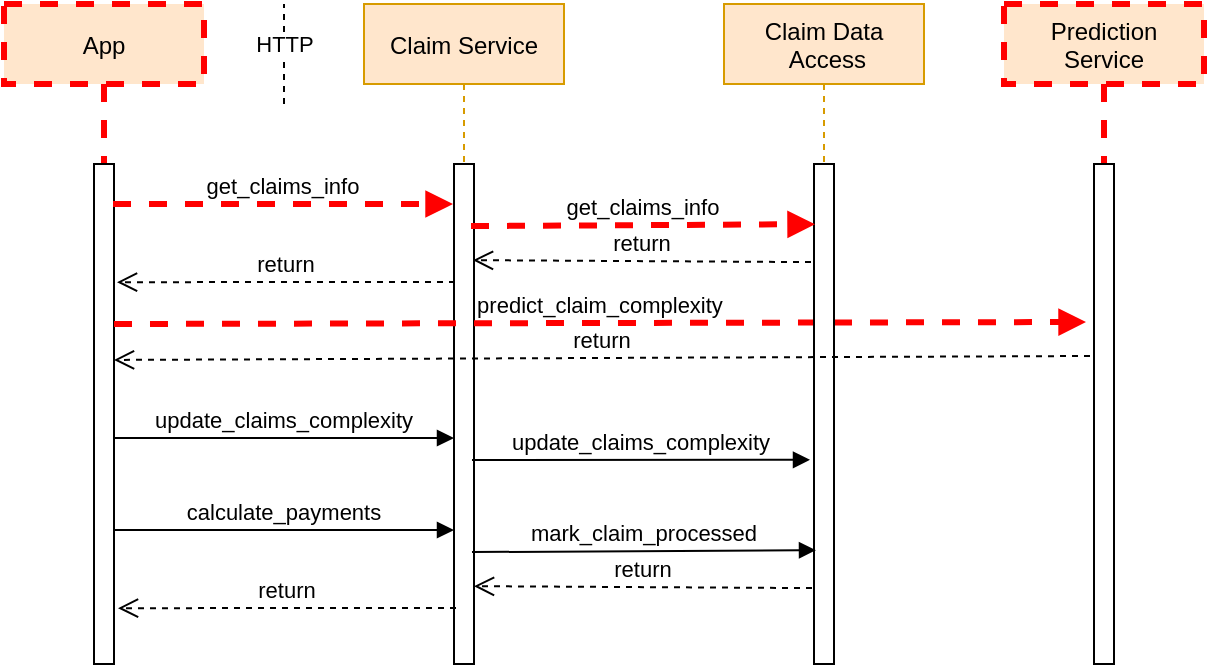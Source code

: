 <mxfile version="16.2.4" type="device"><diagram id="kgpKYQtTHZ0yAKxKKP6v" name="Page-1"><mxGraphModel dx="1038" dy="564" grid="1" gridSize="10" guides="1" tooltips="1" connect="1" arrows="1" fold="1" page="1" pageScale="1" pageWidth="850" pageHeight="1100" math="0" shadow="0"><root><mxCell id="0"/><mxCell id="1" parent="0"/><mxCell id="3nuBFxr9cyL0pnOWT2aG-1" value="App" style="shape=umlLifeline;perimeter=lifelinePerimeter;container=1;collapsible=0;recursiveResize=0;rounded=0;shadow=0;strokeWidth=3;fillColor=#ffe6cc;strokeColor=#FF0000;dashed=1;" parent="1" vertex="1"><mxGeometry x="120" y="80" width="100" height="330" as="geometry"/></mxCell><mxCell id="3nuBFxr9cyL0pnOWT2aG-2" value="" style="points=[];perimeter=orthogonalPerimeter;rounded=0;shadow=0;strokeWidth=1;" parent="3nuBFxr9cyL0pnOWT2aG-1" vertex="1"><mxGeometry x="45" y="80" width="10" height="250" as="geometry"/></mxCell><mxCell id="3nuBFxr9cyL0pnOWT2aG-5" value="&#xA;Claim Service&#xA;" style="shape=umlLifeline;perimeter=lifelinePerimeter;container=1;collapsible=0;recursiveResize=0;rounded=0;shadow=0;strokeWidth=1;fillColor=#ffe6cc;strokeColor=#d79b00;" parent="1" vertex="1"><mxGeometry x="300" y="80" width="100" height="330" as="geometry"/></mxCell><mxCell id="3nuBFxr9cyL0pnOWT2aG-6" value="" style="points=[];perimeter=orthogonalPerimeter;rounded=0;shadow=0;strokeWidth=1;" parent="3nuBFxr9cyL0pnOWT2aG-5" vertex="1"><mxGeometry x="45" y="80" width="10" height="250" as="geometry"/></mxCell><mxCell id="3nuBFxr9cyL0pnOWT2aG-8" value="predict_claim_complexity" style="verticalAlign=bottom;endArrow=block;shadow=0;strokeWidth=3;strokeColor=#FF0000;dashed=1;entryX=-0.4;entryY=0.316;entryDx=0;entryDy=0;entryPerimeter=0;" parent="1" target="Dii6-qObTT60-UXcQ0nE-27" edge="1"><mxGeometry relative="1" as="geometry"><mxPoint x="175" y="240.0" as="sourcePoint"/><mxPoint x="703" y="240" as="targetPoint"/></mxGeometry></mxCell><mxCell id="Dii6-qObTT60-UXcQ0nE-1" value="&#xA;&#xA;Claim Data&#xA; Access&#xA;&#xA;" style="shape=umlLifeline;perimeter=lifelinePerimeter;container=1;collapsible=0;recursiveResize=0;rounded=0;shadow=0;strokeWidth=1;fillColor=#ffe6cc;strokeColor=#d79b00;" vertex="1" parent="1"><mxGeometry x="480" y="80" width="100" height="330" as="geometry"/></mxCell><mxCell id="Dii6-qObTT60-UXcQ0nE-2" value="" style="points=[];perimeter=orthogonalPerimeter;rounded=0;shadow=0;strokeWidth=1;" vertex="1" parent="Dii6-qObTT60-UXcQ0nE-1"><mxGeometry x="45" y="80" width="10" height="250" as="geometry"/></mxCell><mxCell id="Dii6-qObTT60-UXcQ0nE-5" value="return" style="verticalAlign=bottom;endArrow=open;dashed=1;endSize=8;shadow=0;strokeWidth=1;exitX=-0.2;exitY=0.384;exitDx=0;exitDy=0;exitPerimeter=0;entryX=1;entryY=0.163;entryDx=0;entryDy=0;entryPerimeter=0;" edge="1" parent="1" source="Dii6-qObTT60-UXcQ0nE-27"><mxGeometry relative="1" as="geometry"><mxPoint x="175" y="257.97" as="targetPoint"/><mxPoint x="702" y="256.44" as="sourcePoint"/></mxGeometry></mxCell><mxCell id="Dii6-qObTT60-UXcQ0nE-22" value="" style="endArrow=none;dashed=1;html=1;rounded=0;jumpSize=1;jumpStyle=none;" edge="1" parent="1"><mxGeometry width="50" height="50" relative="1" as="geometry"><mxPoint x="260" y="130" as="sourcePoint"/><mxPoint x="260" y="80" as="targetPoint"/></mxGeometry></mxCell><mxCell id="Dii6-qObTT60-UXcQ0nE-23" value="HTTP" style="edgeLabel;html=1;align=center;verticalAlign=middle;resizable=0;points=[];" vertex="1" connectable="0" parent="Dii6-qObTT60-UXcQ0nE-22"><mxGeometry x="0.877" y="-3" relative="1" as="geometry"><mxPoint x="-3" y="17" as="offset"/></mxGeometry></mxCell><mxCell id="Dii6-qObTT60-UXcQ0nE-26" value="&#xA;Prediction&#xA;Service&#xA;" style="shape=umlLifeline;perimeter=lifelinePerimeter;container=1;collapsible=0;recursiveResize=0;rounded=0;shadow=0;strokeWidth=3;fillColor=#ffe6cc;strokeColor=#FF0000;dashed=1;" vertex="1" parent="1"><mxGeometry x="620" y="80" width="100" height="330" as="geometry"/></mxCell><mxCell id="Dii6-qObTT60-UXcQ0nE-27" value="" style="points=[];perimeter=orthogonalPerimeter;rounded=0;shadow=0;strokeWidth=1;" vertex="1" parent="Dii6-qObTT60-UXcQ0nE-26"><mxGeometry x="45" y="80" width="10" height="250" as="geometry"/></mxCell><mxCell id="Dii6-qObTT60-UXcQ0nE-14" value="update_claims_complexity" style="verticalAlign=bottom;endArrow=block;entryX=0;entryY=0;shadow=0;strokeWidth=1;" edge="1" parent="1"><mxGeometry relative="1" as="geometry"><mxPoint x="175" y="297.0" as="sourcePoint"/><mxPoint x="345" y="297.0" as="targetPoint"/></mxGeometry></mxCell><mxCell id="Dii6-qObTT60-UXcQ0nE-15" value="update_claims_complexity" style="verticalAlign=bottom;endArrow=block;shadow=0;strokeWidth=1;exitX=0.9;exitY=0.119;exitDx=0;exitDy=0;exitPerimeter=0;entryX=-0.2;entryY=0.608;entryDx=0;entryDy=0;entryPerimeter=0;" edge="1" parent="1"><mxGeometry relative="1" as="geometry"><mxPoint x="354" y="308.04" as="sourcePoint"/><mxPoint x="523" y="307.88" as="targetPoint"/></mxGeometry></mxCell><mxCell id="Dii6-qObTT60-UXcQ0nE-16" value="calculate_payments" style="verticalAlign=bottom;endArrow=block;entryX=0;entryY=0;shadow=0;strokeWidth=1;" edge="1" parent="1"><mxGeometry relative="1" as="geometry"><mxPoint x="175" y="343.0" as="sourcePoint"/><mxPoint x="345" y="343.0" as="targetPoint"/></mxGeometry></mxCell><mxCell id="Dii6-qObTT60-UXcQ0nE-17" value="mark_claim_processed" style="verticalAlign=bottom;endArrow=block;shadow=0;strokeWidth=1;exitX=0.9;exitY=0.119;exitDx=0;exitDy=0;exitPerimeter=0;entryX=0.1;entryY=0.113;entryDx=0;entryDy=0;entryPerimeter=0;" edge="1" parent="1"><mxGeometry relative="1" as="geometry"><mxPoint x="354" y="354.04" as="sourcePoint"/><mxPoint x="526" y="353.08" as="targetPoint"/></mxGeometry></mxCell><mxCell id="Dii6-qObTT60-UXcQ0nE-18" value="return" style="verticalAlign=bottom;endArrow=open;dashed=1;endSize=8;exitX=-0.1;exitY=0.244;shadow=0;strokeWidth=1;exitDx=0;exitDy=0;exitPerimeter=0;entryX=1;entryY=0.238;entryDx=0;entryDy=0;entryPerimeter=0;" edge="1" parent="1"><mxGeometry relative="1" as="geometry"><mxPoint x="355" y="371.08" as="targetPoint"/><mxPoint x="524" y="372.04" as="sourcePoint"/></mxGeometry></mxCell><mxCell id="Dii6-qObTT60-UXcQ0nE-19" value="return" style="verticalAlign=bottom;endArrow=open;dashed=1;endSize=8;shadow=0;strokeWidth=1;exitX=0.1;exitY=0.306;exitDx=0;exitDy=0;exitPerimeter=0;entryX=1.2;entryY=0.311;entryDx=0;entryDy=0;entryPerimeter=0;" edge="1" parent="1"><mxGeometry relative="1" as="geometry"><mxPoint x="177" y="382.09" as="targetPoint"/><mxPoint x="346" y="381.96" as="sourcePoint"/></mxGeometry></mxCell><mxCell id="Dii6-qObTT60-UXcQ0nE-29" value="get_claims_info" style="verticalAlign=bottom;endArrow=block;entryX=0;entryY=0;shadow=0;strokeWidth=3;strokeColor=#FF0000;dashed=1;" edge="1" parent="1"><mxGeometry relative="1" as="geometry"><mxPoint x="174.5" y="180.0" as="sourcePoint"/><mxPoint x="344.5" y="180.0" as="targetPoint"/></mxGeometry></mxCell><mxCell id="Dii6-qObTT60-UXcQ0nE-30" value="get_claims_info" style="verticalAlign=bottom;endArrow=block;shadow=0;strokeWidth=3;exitX=0.9;exitY=0.119;exitDx=0;exitDy=0;exitPerimeter=0;entryX=0.1;entryY=0.113;entryDx=0;entryDy=0;entryPerimeter=0;strokeColor=#FF0000;dashed=1;" edge="1" parent="1"><mxGeometry relative="1" as="geometry"><mxPoint x="353.5" y="191.04" as="sourcePoint"/><mxPoint x="525.5" y="190.08" as="targetPoint"/></mxGeometry></mxCell><mxCell id="Dii6-qObTT60-UXcQ0nE-31" value="return" style="verticalAlign=bottom;endArrow=open;dashed=1;endSize=8;exitX=-0.1;exitY=0.244;shadow=0;strokeWidth=1;exitDx=0;exitDy=0;exitPerimeter=0;entryX=1;entryY=0.238;entryDx=0;entryDy=0;entryPerimeter=0;" edge="1" parent="1"><mxGeometry relative="1" as="geometry"><mxPoint x="354.5" y="208.08" as="targetPoint"/><mxPoint x="523.5" y="209.04" as="sourcePoint"/></mxGeometry></mxCell><mxCell id="Dii6-qObTT60-UXcQ0nE-32" value="return" style="verticalAlign=bottom;endArrow=open;dashed=1;endSize=8;shadow=0;strokeWidth=1;exitX=0.1;exitY=0.306;exitDx=0;exitDy=0;exitPerimeter=0;entryX=1.2;entryY=0.311;entryDx=0;entryDy=0;entryPerimeter=0;" edge="1" parent="1"><mxGeometry relative="1" as="geometry"><mxPoint x="176.5" y="219.09" as="targetPoint"/><mxPoint x="345.5" y="218.96" as="sourcePoint"/></mxGeometry></mxCell></root></mxGraphModel></diagram></mxfile>